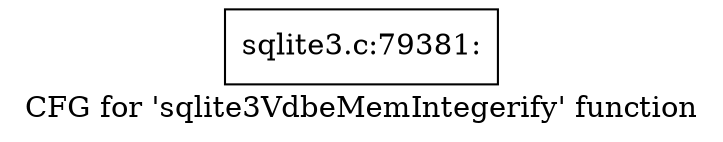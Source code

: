 digraph "CFG for 'sqlite3VdbeMemIntegerify' function" {
	label="CFG for 'sqlite3VdbeMemIntegerify' function";

	Node0x55c0f7ed3de0 [shape=record,label="{sqlite3.c:79381:}"];
}
